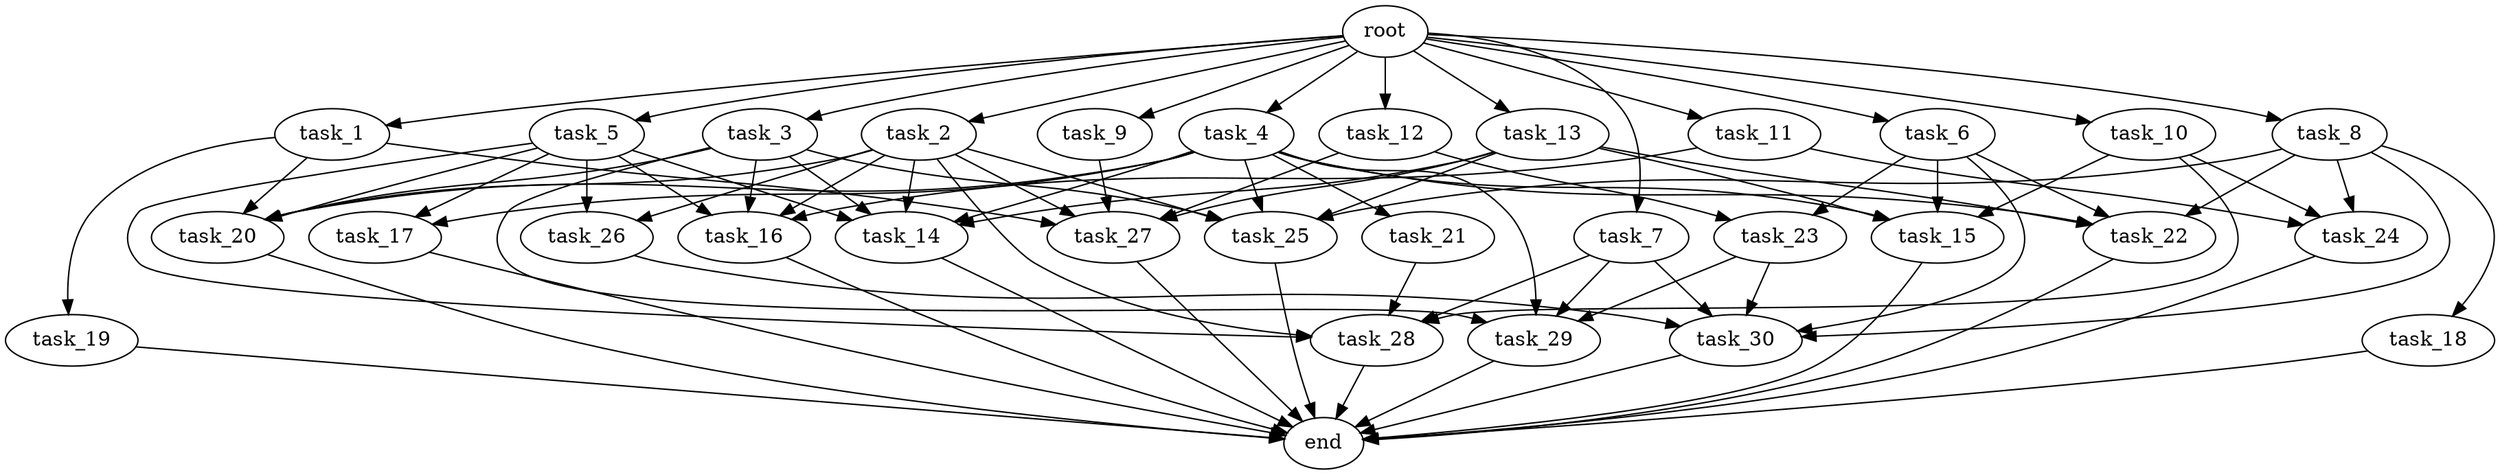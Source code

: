 digraph G {
  root [size="0.000000e+00"];
  task_1 [size="6.595734e+09"];
  task_2 [size="4.541101e+09"];
  task_3 [size="9.552060e+09"];
  task_4 [size="5.942448e+09"];
  task_5 [size="5.904780e+07"];
  task_6 [size="9.697735e+09"];
  task_7 [size="6.562071e+09"];
  task_8 [size="9.509009e+09"];
  task_9 [size="3.249830e+09"];
  task_10 [size="7.315721e+09"];
  task_11 [size="7.343461e+09"];
  task_12 [size="9.574070e+09"];
  task_13 [size="5.692015e+09"];
  task_14 [size="2.114457e+09"];
  task_15 [size="4.877738e+08"];
  task_16 [size="6.436797e+09"];
  task_17 [size="3.232385e+09"];
  task_18 [size="5.562947e+08"];
  task_19 [size="7.081702e+08"];
  task_20 [size="9.519050e+09"];
  task_21 [size="3.814528e+09"];
  task_22 [size="3.989186e+09"];
  task_23 [size="1.780930e+09"];
  task_24 [size="9.650528e+09"];
  task_25 [size="8.655290e+09"];
  task_26 [size="8.927939e+08"];
  task_27 [size="8.523606e+09"];
  task_28 [size="1.630244e+09"];
  task_29 [size="7.795146e+09"];
  task_30 [size="2.850074e+09"];
  end [size="0.000000e+00"];

  root -> task_1 [size="1.000000e-12"];
  root -> task_2 [size="1.000000e-12"];
  root -> task_3 [size="1.000000e-12"];
  root -> task_4 [size="1.000000e-12"];
  root -> task_5 [size="1.000000e-12"];
  root -> task_6 [size="1.000000e-12"];
  root -> task_7 [size="1.000000e-12"];
  root -> task_8 [size="1.000000e-12"];
  root -> task_9 [size="1.000000e-12"];
  root -> task_10 [size="1.000000e-12"];
  root -> task_11 [size="1.000000e-12"];
  root -> task_12 [size="1.000000e-12"];
  root -> task_13 [size="1.000000e-12"];
  task_1 -> task_19 [size="7.081702e+07"];
  task_1 -> task_20 [size="1.903810e+08"];
  task_1 -> task_27 [size="1.704721e+08"];
  task_2 -> task_14 [size="4.228914e+07"];
  task_2 -> task_16 [size="1.609199e+08"];
  task_2 -> task_20 [size="1.903810e+08"];
  task_2 -> task_25 [size="1.731058e+08"];
  task_2 -> task_26 [size="4.463969e+07"];
  task_2 -> task_27 [size="1.704721e+08"];
  task_2 -> task_28 [size="3.260488e+07"];
  task_3 -> task_14 [size="4.228914e+07"];
  task_3 -> task_16 [size="1.609199e+08"];
  task_3 -> task_20 [size="1.903810e+08"];
  task_3 -> task_25 [size="1.731058e+08"];
  task_3 -> task_29 [size="1.948786e+08"];
  task_4 -> task_14 [size="4.228914e+07"];
  task_4 -> task_15 [size="1.219435e+07"];
  task_4 -> task_17 [size="1.616193e+08"];
  task_4 -> task_20 [size="1.903810e+08"];
  task_4 -> task_21 [size="3.814528e+08"];
  task_4 -> task_22 [size="9.972965e+07"];
  task_4 -> task_25 [size="1.731058e+08"];
  task_4 -> task_29 [size="1.948786e+08"];
  task_5 -> task_14 [size="4.228914e+07"];
  task_5 -> task_16 [size="1.609199e+08"];
  task_5 -> task_17 [size="1.616193e+08"];
  task_5 -> task_20 [size="1.903810e+08"];
  task_5 -> task_26 [size="4.463969e+07"];
  task_5 -> task_28 [size="3.260488e+07"];
  task_6 -> task_15 [size="1.219435e+07"];
  task_6 -> task_22 [size="9.972965e+07"];
  task_6 -> task_23 [size="8.904650e+07"];
  task_6 -> task_30 [size="5.700148e+07"];
  task_7 -> task_28 [size="3.260488e+07"];
  task_7 -> task_29 [size="1.948786e+08"];
  task_7 -> task_30 [size="5.700148e+07"];
  task_8 -> task_18 [size="5.562947e+07"];
  task_8 -> task_22 [size="9.972965e+07"];
  task_8 -> task_24 [size="3.216843e+08"];
  task_8 -> task_25 [size="1.731058e+08"];
  task_8 -> task_30 [size="5.700148e+07"];
  task_9 -> task_27 [size="1.704721e+08"];
  task_10 -> task_15 [size="1.219435e+07"];
  task_10 -> task_24 [size="3.216843e+08"];
  task_10 -> task_28 [size="3.260488e+07"];
  task_11 -> task_16 [size="1.609199e+08"];
  task_11 -> task_24 [size="3.216843e+08"];
  task_12 -> task_23 [size="8.904650e+07"];
  task_12 -> task_27 [size="1.704721e+08"];
  task_13 -> task_14 [size="4.228914e+07"];
  task_13 -> task_15 [size="1.219435e+07"];
  task_13 -> task_22 [size="9.972965e+07"];
  task_13 -> task_25 [size="1.731058e+08"];
  task_13 -> task_27 [size="1.704721e+08"];
  task_14 -> end [size="1.000000e-12"];
  task_15 -> end [size="1.000000e-12"];
  task_16 -> end [size="1.000000e-12"];
  task_17 -> end [size="1.000000e-12"];
  task_18 -> end [size="1.000000e-12"];
  task_19 -> end [size="1.000000e-12"];
  task_20 -> end [size="1.000000e-12"];
  task_21 -> task_28 [size="3.260488e+07"];
  task_22 -> end [size="1.000000e-12"];
  task_23 -> task_29 [size="1.948786e+08"];
  task_23 -> task_30 [size="5.700148e+07"];
  task_24 -> end [size="1.000000e-12"];
  task_25 -> end [size="1.000000e-12"];
  task_26 -> task_30 [size="5.700148e+07"];
  task_27 -> end [size="1.000000e-12"];
  task_28 -> end [size="1.000000e-12"];
  task_29 -> end [size="1.000000e-12"];
  task_30 -> end [size="1.000000e-12"];
}
